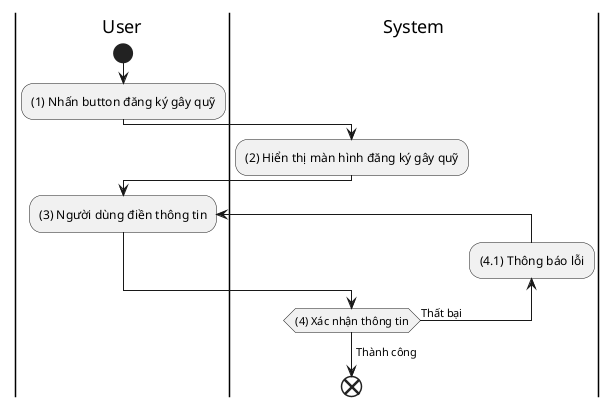 @startuml Fundarasing Activity  

|User|
start
:(1) Nhấn button đăng ký gây quỹ;

|System|
:(2) Hiển thị màn hình đăng ký gây quỹ;

|User|
repeat :(3) Người dùng điền thông tin;

|System|
backward :(4.1) Thông báo lỗi;
repeat while ((4) Xác nhận thông tin) is (Thất bại)
-> Thành công;
end


@enduml